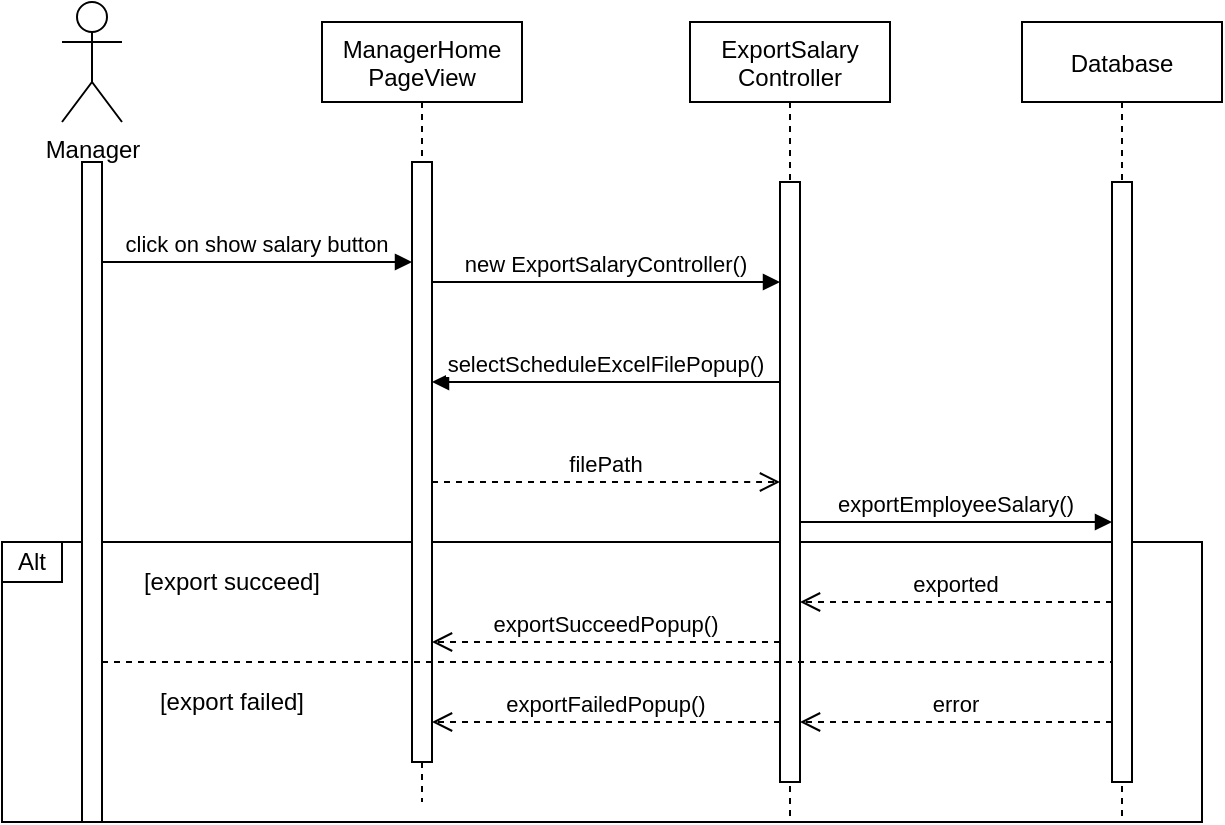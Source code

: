 <mxfile version="14.1.8" type="github">
  <diagram id="LXYUtzcAbD-hreVoi8p6" name="Page-1">
    <mxGraphModel dx="1021" dy="531" grid="1" gridSize="10" guides="1" tooltips="1" connect="1" arrows="1" fold="1" page="1" pageScale="1" pageWidth="827" pageHeight="1169" math="0" shadow="0">
      <root>
        <mxCell id="0" />
        <mxCell id="1" parent="0" />
        <mxCell id="EnF6UYAqxO_FeofS6ZwA-1" value="" style="rounded=0;whiteSpace=wrap;html=1;" vertex="1" parent="1">
          <mxGeometry x="20" y="340" width="600" height="140" as="geometry" />
        </mxCell>
        <mxCell id="EnF6UYAqxO_FeofS6ZwA-2" value="ManagerHome&#xa;PageView" style="shape=umlLifeline;perimeter=lifelinePerimeter;container=1;collapsible=0;recursiveResize=0;rounded=0;shadow=0;strokeWidth=1;" vertex="1" parent="1">
          <mxGeometry x="180" y="80" width="100" height="390" as="geometry" />
        </mxCell>
        <mxCell id="EnF6UYAqxO_FeofS6ZwA-3" value="" style="points=[];perimeter=orthogonalPerimeter;rounded=0;shadow=0;strokeWidth=1;" vertex="1" parent="EnF6UYAqxO_FeofS6ZwA-2">
          <mxGeometry x="45" y="70" width="10" height="300" as="geometry" />
        </mxCell>
        <mxCell id="EnF6UYAqxO_FeofS6ZwA-4" value="ExportSalary&#xa;Controller" style="shape=umlLifeline;perimeter=lifelinePerimeter;container=1;collapsible=0;recursiveResize=0;rounded=0;shadow=0;strokeWidth=1;" vertex="1" parent="1">
          <mxGeometry x="364" y="80" width="100" height="400" as="geometry" />
        </mxCell>
        <mxCell id="EnF6UYAqxO_FeofS6ZwA-5" value="" style="points=[];perimeter=orthogonalPerimeter;rounded=0;shadow=0;strokeWidth=1;" vertex="1" parent="EnF6UYAqxO_FeofS6ZwA-4">
          <mxGeometry x="45" y="80" width="10" height="300" as="geometry" />
        </mxCell>
        <mxCell id="EnF6UYAqxO_FeofS6ZwA-6" value="Manager" style="shape=umlActor;verticalLabelPosition=bottom;verticalAlign=top;html=1;outlineConnect=0;" vertex="1" parent="1">
          <mxGeometry x="50" y="70" width="30" height="60" as="geometry" />
        </mxCell>
        <mxCell id="EnF6UYAqxO_FeofS6ZwA-7" value="Database" style="shape=umlLifeline;perimeter=lifelinePerimeter;container=1;collapsible=0;recursiveResize=0;rounded=0;shadow=0;strokeWidth=1;" vertex="1" parent="1">
          <mxGeometry x="530" y="80" width="100" height="400" as="geometry" />
        </mxCell>
        <mxCell id="EnF6UYAqxO_FeofS6ZwA-8" value="" style="points=[];perimeter=orthogonalPerimeter;rounded=0;shadow=0;strokeWidth=1;" vertex="1" parent="EnF6UYAqxO_FeofS6ZwA-7">
          <mxGeometry x="45" y="80" width="10" height="300" as="geometry" />
        </mxCell>
        <mxCell id="EnF6UYAqxO_FeofS6ZwA-9" value="" style="points=[];perimeter=orthogonalPerimeter;rounded=0;shadow=0;strokeWidth=1;" vertex="1" parent="1">
          <mxGeometry x="60" y="150" width="10" height="330" as="geometry" />
        </mxCell>
        <mxCell id="EnF6UYAqxO_FeofS6ZwA-10" value="click on show salary button" style="verticalAlign=bottom;endArrow=block;shadow=0;strokeWidth=1;" edge="1" parent="1" source="EnF6UYAqxO_FeofS6ZwA-9" target="EnF6UYAqxO_FeofS6ZwA-3">
          <mxGeometry relative="1" as="geometry">
            <mxPoint x="140" y="470" as="sourcePoint" />
            <mxPoint x="265" y="400" as="targetPoint" />
            <Array as="points">
              <mxPoint x="100" y="200" />
            </Array>
          </mxGeometry>
        </mxCell>
        <mxCell id="EnF6UYAqxO_FeofS6ZwA-11" value="new ExportSalaryController()" style="verticalAlign=bottom;endArrow=block;shadow=0;strokeWidth=1;" edge="1" parent="1" source="EnF6UYAqxO_FeofS6ZwA-3" target="EnF6UYAqxO_FeofS6ZwA-5">
          <mxGeometry relative="1" as="geometry">
            <mxPoint x="240" y="210" as="sourcePoint" />
            <mxPoint x="395" y="210" as="targetPoint" />
            <Array as="points">
              <mxPoint x="270" y="210" />
            </Array>
          </mxGeometry>
        </mxCell>
        <mxCell id="EnF6UYAqxO_FeofS6ZwA-14" value="selectScheduleExcelFilePopup()" style="verticalAlign=bottom;endArrow=block;shadow=0;strokeWidth=1;" edge="1" parent="1" source="EnF6UYAqxO_FeofS6ZwA-5" target="EnF6UYAqxO_FeofS6ZwA-3">
          <mxGeometry relative="1" as="geometry">
            <mxPoint x="240" y="270" as="sourcePoint" />
            <mxPoint x="414" y="270" as="targetPoint" />
            <Array as="points">
              <mxPoint x="280" y="260" />
            </Array>
          </mxGeometry>
        </mxCell>
        <mxCell id="EnF6UYAqxO_FeofS6ZwA-15" value="filePath" style="verticalAlign=bottom;endArrow=open;dashed=1;endSize=8;shadow=0;strokeWidth=1;" edge="1" parent="1" source="EnF6UYAqxO_FeofS6ZwA-3" target="EnF6UYAqxO_FeofS6ZwA-5">
          <mxGeometry relative="1" as="geometry">
            <mxPoint x="414" y="320" as="targetPoint" />
            <mxPoint x="575" y="260" as="sourcePoint" />
            <Array as="points">
              <mxPoint x="390" y="310" />
            </Array>
          </mxGeometry>
        </mxCell>
        <mxCell id="EnF6UYAqxO_FeofS6ZwA-16" value="exportEmployeeSalary()" style="verticalAlign=bottom;endArrow=block;shadow=0;strokeWidth=1;" edge="1" parent="1">
          <mxGeometry relative="1" as="geometry">
            <mxPoint x="419" y="330" as="sourcePoint" />
            <mxPoint x="575" y="330" as="targetPoint" />
            <Array as="points">
              <mxPoint x="435" y="330" />
            </Array>
          </mxGeometry>
        </mxCell>
        <mxCell id="EnF6UYAqxO_FeofS6ZwA-17" value="exported" style="verticalAlign=bottom;endArrow=open;dashed=1;endSize=8;shadow=0;strokeWidth=1;" edge="1" parent="1" source="EnF6UYAqxO_FeofS6ZwA-8" target="EnF6UYAqxO_FeofS6ZwA-5">
          <mxGeometry relative="1" as="geometry">
            <mxPoint x="419" y="350" as="targetPoint" />
            <mxPoint x="575" y="350" as="sourcePoint" />
            <Array as="points">
              <mxPoint x="530" y="370" />
            </Array>
          </mxGeometry>
        </mxCell>
        <mxCell id="EnF6UYAqxO_FeofS6ZwA-18" value="exportSucceedPopup()" style="verticalAlign=bottom;endArrow=open;dashed=1;endSize=8;shadow=0;strokeWidth=1;" edge="1" parent="1" source="EnF6UYAqxO_FeofS6ZwA-5" target="EnF6UYAqxO_FeofS6ZwA-3">
          <mxGeometry relative="1" as="geometry">
            <mxPoint x="250" y="350" as="targetPoint" />
            <mxPoint x="406" y="350" as="sourcePoint" />
            <Array as="points">
              <mxPoint x="361" y="390" />
            </Array>
          </mxGeometry>
        </mxCell>
        <mxCell id="EnF6UYAqxO_FeofS6ZwA-19" value="" style="endArrow=none;dashed=1;html=1;" edge="1" parent="1" source="EnF6UYAqxO_FeofS6ZwA-9" target="EnF6UYAqxO_FeofS6ZwA-8">
          <mxGeometry width="50" height="50" relative="1" as="geometry">
            <mxPoint x="380" y="440" as="sourcePoint" />
            <mxPoint x="430" y="390" as="targetPoint" />
            <Array as="points">
              <mxPoint x="380" y="400" />
            </Array>
          </mxGeometry>
        </mxCell>
        <mxCell id="EnF6UYAqxO_FeofS6ZwA-20" value="error" style="verticalAlign=bottom;endArrow=open;dashed=1;endSize=8;shadow=0;strokeWidth=1;" edge="1" parent="1" source="EnF6UYAqxO_FeofS6ZwA-8" target="EnF6UYAqxO_FeofS6ZwA-5">
          <mxGeometry relative="1" as="geometry">
            <mxPoint x="414" y="430" as="targetPoint" />
            <mxPoint x="570" y="430" as="sourcePoint" />
            <Array as="points">
              <mxPoint x="525" y="430" />
            </Array>
          </mxGeometry>
        </mxCell>
        <mxCell id="EnF6UYAqxO_FeofS6ZwA-21" value="exportFailedPopup()" style="verticalAlign=bottom;endArrow=open;dashed=1;endSize=8;shadow=0;strokeWidth=1;" edge="1" parent="1" source="EnF6UYAqxO_FeofS6ZwA-5" target="EnF6UYAqxO_FeofS6ZwA-3">
          <mxGeometry relative="1" as="geometry">
            <mxPoint x="240" y="430" as="targetPoint" />
            <mxPoint x="414" y="430" as="sourcePoint" />
            <Array as="points">
              <mxPoint x="366" y="430" />
            </Array>
          </mxGeometry>
        </mxCell>
        <mxCell id="EnF6UYAqxO_FeofS6ZwA-22" value="Alt" style="rounded=0;whiteSpace=wrap;html=1;" vertex="1" parent="1">
          <mxGeometry x="20" y="340" width="30" height="20" as="geometry" />
        </mxCell>
        <mxCell id="EnF6UYAqxO_FeofS6ZwA-23" value="[export succeed]" style="text;html=1;strokeColor=none;fillColor=none;align=center;verticalAlign=middle;whiteSpace=wrap;rounded=0;" vertex="1" parent="1">
          <mxGeometry x="80" y="350" width="110" height="20" as="geometry" />
        </mxCell>
        <mxCell id="EnF6UYAqxO_FeofS6ZwA-24" value="[export failed]" style="text;html=1;strokeColor=none;fillColor=none;align=center;verticalAlign=middle;whiteSpace=wrap;rounded=0;" vertex="1" parent="1">
          <mxGeometry x="80" y="410" width="110" height="20" as="geometry" />
        </mxCell>
      </root>
    </mxGraphModel>
  </diagram>
</mxfile>
